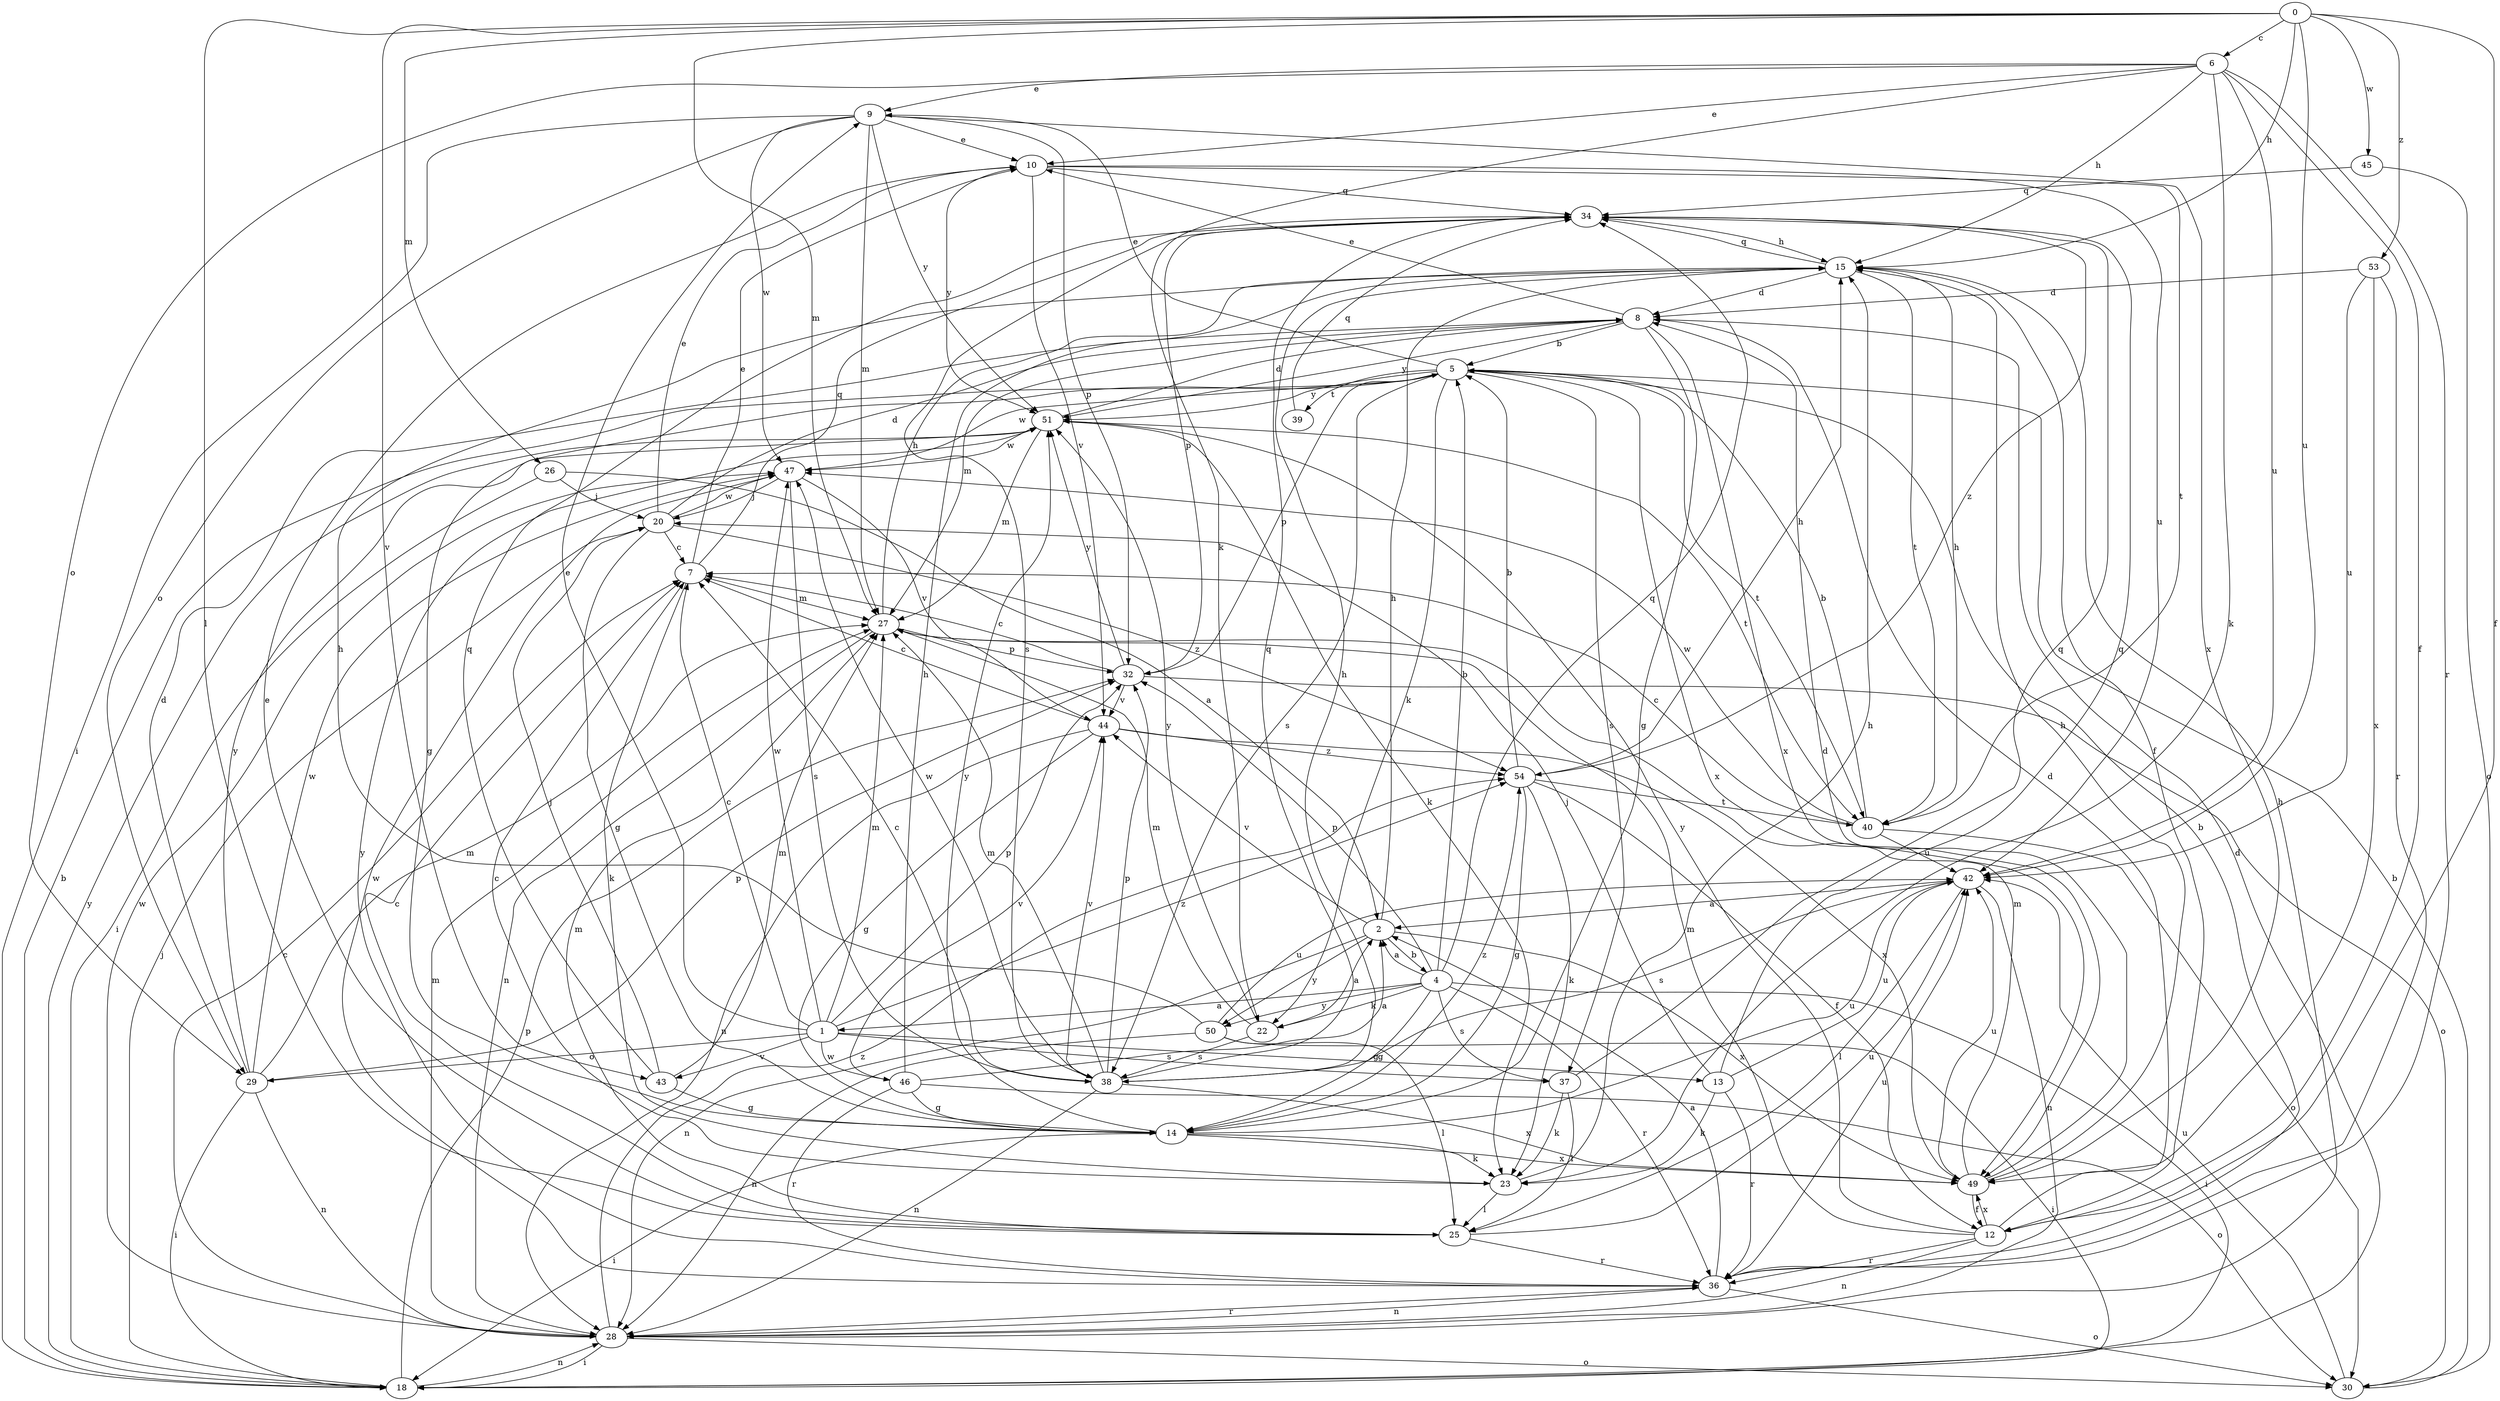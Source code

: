 strict digraph  {
0;
1;
2;
4;
5;
6;
7;
8;
9;
10;
12;
13;
14;
15;
18;
20;
22;
23;
25;
26;
27;
28;
29;
30;
32;
34;
36;
37;
38;
39;
40;
42;
43;
44;
45;
46;
47;
49;
50;
51;
53;
54;
0 -> 6  [label=c];
0 -> 12  [label=f];
0 -> 15  [label=h];
0 -> 25  [label=l];
0 -> 26  [label=m];
0 -> 27  [label=m];
0 -> 42  [label=u];
0 -> 43  [label=v];
0 -> 45  [label=w];
0 -> 53  [label=z];
1 -> 7  [label=c];
1 -> 9  [label=e];
1 -> 13  [label=g];
1 -> 27  [label=m];
1 -> 29  [label=o];
1 -> 32  [label=p];
1 -> 37  [label=s];
1 -> 43  [label=v];
1 -> 46  [label=w];
1 -> 47  [label=w];
1 -> 54  [label=z];
2 -> 4  [label=b];
2 -> 15  [label=h];
2 -> 28  [label=n];
2 -> 44  [label=v];
2 -> 49  [label=x];
2 -> 50  [label=y];
4 -> 1  [label=a];
4 -> 2  [label=a];
4 -> 5  [label=b];
4 -> 14  [label=g];
4 -> 18  [label=i];
4 -> 22  [label=k];
4 -> 32  [label=p];
4 -> 34  [label=q];
4 -> 36  [label=r];
4 -> 37  [label=s];
4 -> 50  [label=y];
5 -> 9  [label=e];
5 -> 14  [label=g];
5 -> 22  [label=k];
5 -> 32  [label=p];
5 -> 37  [label=s];
5 -> 38  [label=s];
5 -> 39  [label=t];
5 -> 40  [label=t];
5 -> 47  [label=w];
5 -> 49  [label=x];
5 -> 51  [label=y];
6 -> 9  [label=e];
6 -> 10  [label=e];
6 -> 12  [label=f];
6 -> 15  [label=h];
6 -> 22  [label=k];
6 -> 23  [label=k];
6 -> 29  [label=o];
6 -> 36  [label=r];
6 -> 42  [label=u];
7 -> 10  [label=e];
7 -> 23  [label=k];
7 -> 27  [label=m];
7 -> 34  [label=q];
8 -> 5  [label=b];
8 -> 10  [label=e];
8 -> 14  [label=g];
8 -> 27  [label=m];
8 -> 49  [label=x];
8 -> 51  [label=y];
9 -> 10  [label=e];
9 -> 18  [label=i];
9 -> 27  [label=m];
9 -> 29  [label=o];
9 -> 32  [label=p];
9 -> 47  [label=w];
9 -> 49  [label=x];
9 -> 51  [label=y];
10 -> 34  [label=q];
10 -> 40  [label=t];
10 -> 42  [label=u];
10 -> 44  [label=v];
10 -> 51  [label=y];
12 -> 8  [label=d];
12 -> 27  [label=m];
12 -> 28  [label=n];
12 -> 36  [label=r];
12 -> 49  [label=x];
12 -> 51  [label=y];
13 -> 20  [label=j];
13 -> 23  [label=k];
13 -> 34  [label=q];
13 -> 36  [label=r];
13 -> 42  [label=u];
14 -> 18  [label=i];
14 -> 23  [label=k];
14 -> 42  [label=u];
14 -> 49  [label=x];
14 -> 51  [label=y];
14 -> 54  [label=z];
15 -> 8  [label=d];
15 -> 12  [label=f];
15 -> 34  [label=q];
15 -> 40  [label=t];
18 -> 5  [label=b];
18 -> 8  [label=d];
18 -> 20  [label=j];
18 -> 28  [label=n];
18 -> 32  [label=p];
18 -> 51  [label=y];
20 -> 7  [label=c];
20 -> 8  [label=d];
20 -> 10  [label=e];
20 -> 14  [label=g];
20 -> 47  [label=w];
20 -> 54  [label=z];
22 -> 2  [label=a];
22 -> 27  [label=m];
22 -> 38  [label=s];
22 -> 51  [label=y];
23 -> 7  [label=c];
23 -> 15  [label=h];
23 -> 25  [label=l];
25 -> 7  [label=c];
25 -> 10  [label=e];
25 -> 27  [label=m];
25 -> 36  [label=r];
25 -> 42  [label=u];
26 -> 2  [label=a];
26 -> 18  [label=i];
26 -> 20  [label=j];
27 -> 15  [label=h];
27 -> 28  [label=n];
27 -> 32  [label=p];
28 -> 7  [label=c];
28 -> 15  [label=h];
28 -> 18  [label=i];
28 -> 27  [label=m];
28 -> 30  [label=o];
28 -> 36  [label=r];
28 -> 47  [label=w];
28 -> 54  [label=z];
29 -> 8  [label=d];
29 -> 18  [label=i];
29 -> 27  [label=m];
29 -> 28  [label=n];
29 -> 32  [label=p];
29 -> 47  [label=w];
29 -> 51  [label=y];
30 -> 5  [label=b];
30 -> 42  [label=u];
32 -> 7  [label=c];
32 -> 30  [label=o];
32 -> 44  [label=v];
32 -> 51  [label=y];
34 -> 15  [label=h];
34 -> 32  [label=p];
34 -> 38  [label=s];
34 -> 54  [label=z];
36 -> 2  [label=a];
36 -> 5  [label=b];
36 -> 28  [label=n];
36 -> 30  [label=o];
36 -> 42  [label=u];
36 -> 47  [label=w];
36 -> 51  [label=y];
37 -> 23  [label=k];
37 -> 25  [label=l];
37 -> 34  [label=q];
38 -> 7  [label=c];
38 -> 15  [label=h];
38 -> 27  [label=m];
38 -> 28  [label=n];
38 -> 32  [label=p];
38 -> 34  [label=q];
38 -> 44  [label=v];
38 -> 47  [label=w];
38 -> 49  [label=x];
39 -> 34  [label=q];
40 -> 5  [label=b];
40 -> 7  [label=c];
40 -> 15  [label=h];
40 -> 30  [label=o];
40 -> 42  [label=u];
40 -> 47  [label=w];
42 -> 2  [label=a];
42 -> 25  [label=l];
42 -> 28  [label=n];
42 -> 38  [label=s];
43 -> 14  [label=g];
43 -> 20  [label=j];
43 -> 27  [label=m];
43 -> 34  [label=q];
44 -> 7  [label=c];
44 -> 14  [label=g];
44 -> 28  [label=n];
44 -> 49  [label=x];
44 -> 54  [label=z];
45 -> 30  [label=o];
45 -> 34  [label=q];
46 -> 2  [label=a];
46 -> 14  [label=g];
46 -> 15  [label=h];
46 -> 30  [label=o];
46 -> 36  [label=r];
46 -> 44  [label=v];
47 -> 20  [label=j];
47 -> 38  [label=s];
47 -> 44  [label=v];
49 -> 8  [label=d];
49 -> 12  [label=f];
49 -> 15  [label=h];
49 -> 27  [label=m];
49 -> 42  [label=u];
50 -> 15  [label=h];
50 -> 18  [label=i];
50 -> 25  [label=l];
50 -> 28  [label=n];
50 -> 42  [label=u];
51 -> 8  [label=d];
51 -> 23  [label=k];
51 -> 27  [label=m];
51 -> 40  [label=t];
51 -> 47  [label=w];
53 -> 8  [label=d];
53 -> 36  [label=r];
53 -> 42  [label=u];
53 -> 49  [label=x];
54 -> 5  [label=b];
54 -> 12  [label=f];
54 -> 14  [label=g];
54 -> 15  [label=h];
54 -> 23  [label=k];
54 -> 40  [label=t];
}
